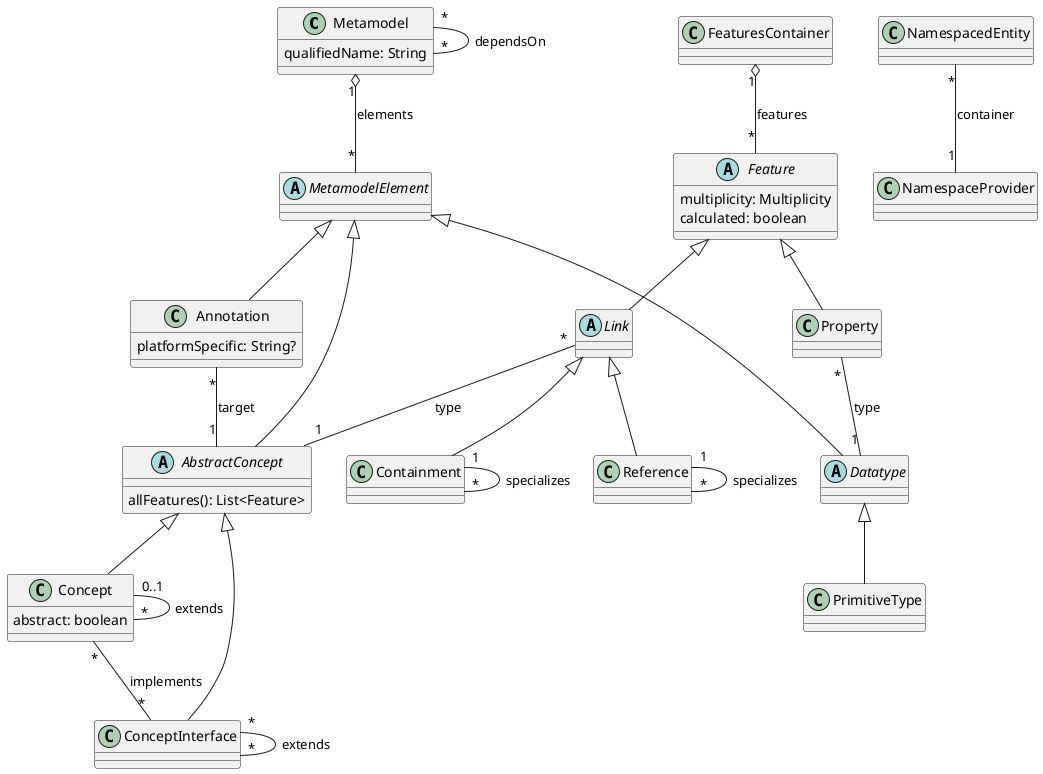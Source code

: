 @startuml

' classes

class Metamodel  {
  qualifiedName: String
}

class Concept extends AbstractConcept {
  abstract: boolean
}

class ConceptInterface extends AbstractConcept

class PrimitiveType extends Datatype

class Annotation extends MetamodelElement  {
  platformSpecific: String?
}

class Containment extends Link

class Reference extends Link

class Property extends Feature

' Abstract classes

abstract class MetamodelElement

abstract class AbstractConcept extends MetamodelElement {
  allFeatures(): List<Feature>
}

abstract class Datatype extends MetamodelElement

abstract class Feature {
  multiplicity: Multiplicity
  calculated: boolean
}

abstract class Link extends Feature {
}

' Relations

Metamodel "1" o-- "*" MetamodelElement: elements
Metamodel "*" -- "*" Metamodel: dependsOn

Concept "0..1" -- "*" Concept: extends
Concept "*" -- "*" ConceptInterface: implements

ConceptInterface "*" -- "*" ConceptInterface: extends

Annotation "*" -- "1" AbstractConcept: target

Containment "1" -- "*" Containment: specializes

Reference "1" -- "*" Reference: specializes

Property "*" -- "1" Datatype: type

Link "*" -- "1" AbstractConcept: type

NamespacedEntity "*" -- "1" NamespaceProvider: container

FeaturesContainer "1" o-- "*" Feature: features

@enduml